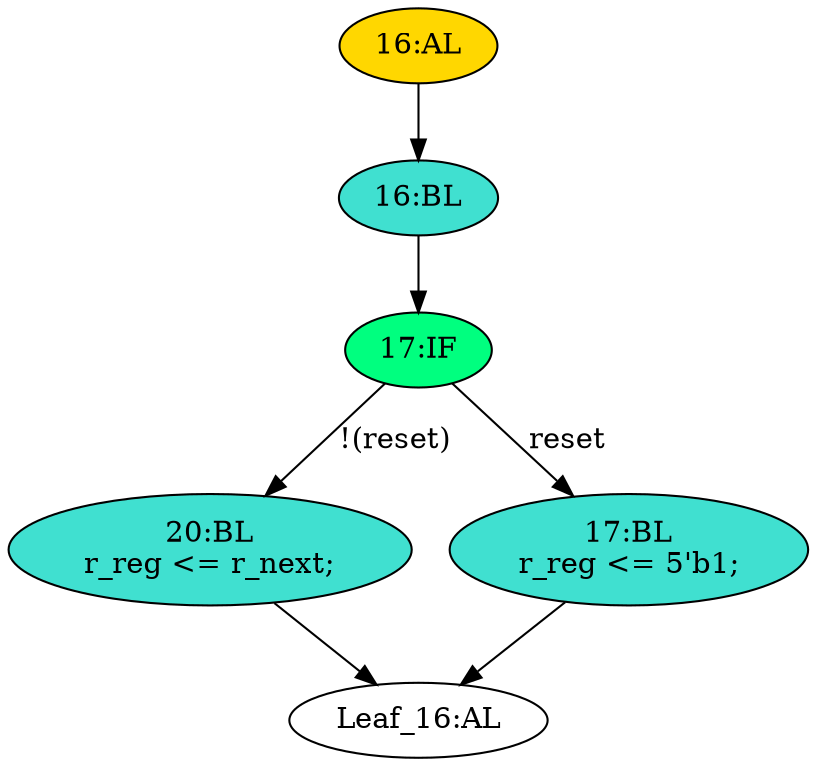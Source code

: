 strict digraph "" {
	node [label="\N"];
	"17:IF"	[ast="<pyverilog.vparser.ast.IfStatement object at 0x7f7afc4d7cd0>",
		fillcolor=springgreen,
		label="17:IF",
		statements="[]",
		style=filled,
		typ=IfStatement];
	"20:BL"	[ast="<pyverilog.vparser.ast.Block object at 0x7f7afc4d7fd0>",
		fillcolor=turquoise,
		label="20:BL
r_reg <= r_next;",
		statements="[<pyverilog.vparser.ast.NonblockingSubstitution object at 0x7f7afc4c0050>]",
		style=filled,
		typ=Block];
	"17:IF" -> "20:BL"	[cond="['reset']",
		label="!(reset)",
		lineno=17];
	"17:BL"	[ast="<pyverilog.vparser.ast.Block object at 0x7f7afc4c0210>",
		fillcolor=turquoise,
		label="17:BL
r_reg <= 5'b1;",
		statements="[<pyverilog.vparser.ast.NonblockingSubstitution object at 0x7f7afc4c0250>]",
		style=filled,
		typ=Block];
	"17:IF" -> "17:BL"	[cond="['reset']",
		label=reset,
		lineno=17];
	"Leaf_16:AL"	[def_var="['r_reg']",
		label="Leaf_16:AL"];
	"20:BL" -> "Leaf_16:AL"	[cond="[]",
		lineno=None];
	"17:BL" -> "Leaf_16:AL"	[cond="[]",
		lineno=None];
	"16:AL"	[ast="<pyverilog.vparser.ast.Always object at 0x7f7afc4c03d0>",
		clk_sens=True,
		fillcolor=gold,
		label="16:AL",
		sens="['clk']",
		statements="[]",
		style=filled,
		typ=Always,
		use_var="['reset', 'r_next']"];
	"16:BL"	[ast="<pyverilog.vparser.ast.Block object at 0x7f7afc4c04d0>",
		fillcolor=turquoise,
		label="16:BL",
		statements="[]",
		style=filled,
		typ=Block];
	"16:AL" -> "16:BL"	[cond="[]",
		lineno=None];
	"16:BL" -> "17:IF"	[cond="[]",
		lineno=None];
}
